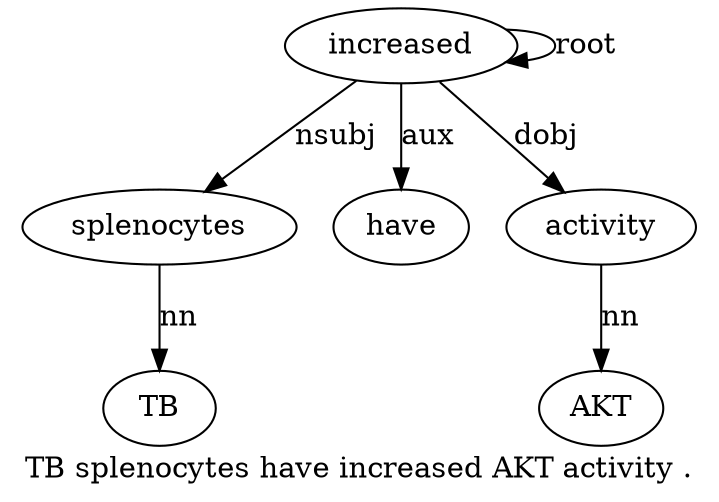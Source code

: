 digraph "TB splenocytes have increased AKT activity ." {
label="TB splenocytes have increased AKT activity .";
splenocytes2 [style=filled, fillcolor=white, label=splenocytes];
TB1 [style=filled, fillcolor=white, label=TB];
splenocytes2 -> TB1  [label=nn];
increased4 [style=filled, fillcolor=white, label=increased];
increased4 -> splenocytes2  [label=nsubj];
have3 [style=filled, fillcolor=white, label=have];
increased4 -> have3  [label=aux];
increased4 -> increased4  [label=root];
activity6 [style=filled, fillcolor=white, label=activity];
AKT5 [style=filled, fillcolor=white, label=AKT];
activity6 -> AKT5  [label=nn];
increased4 -> activity6  [label=dobj];
}
